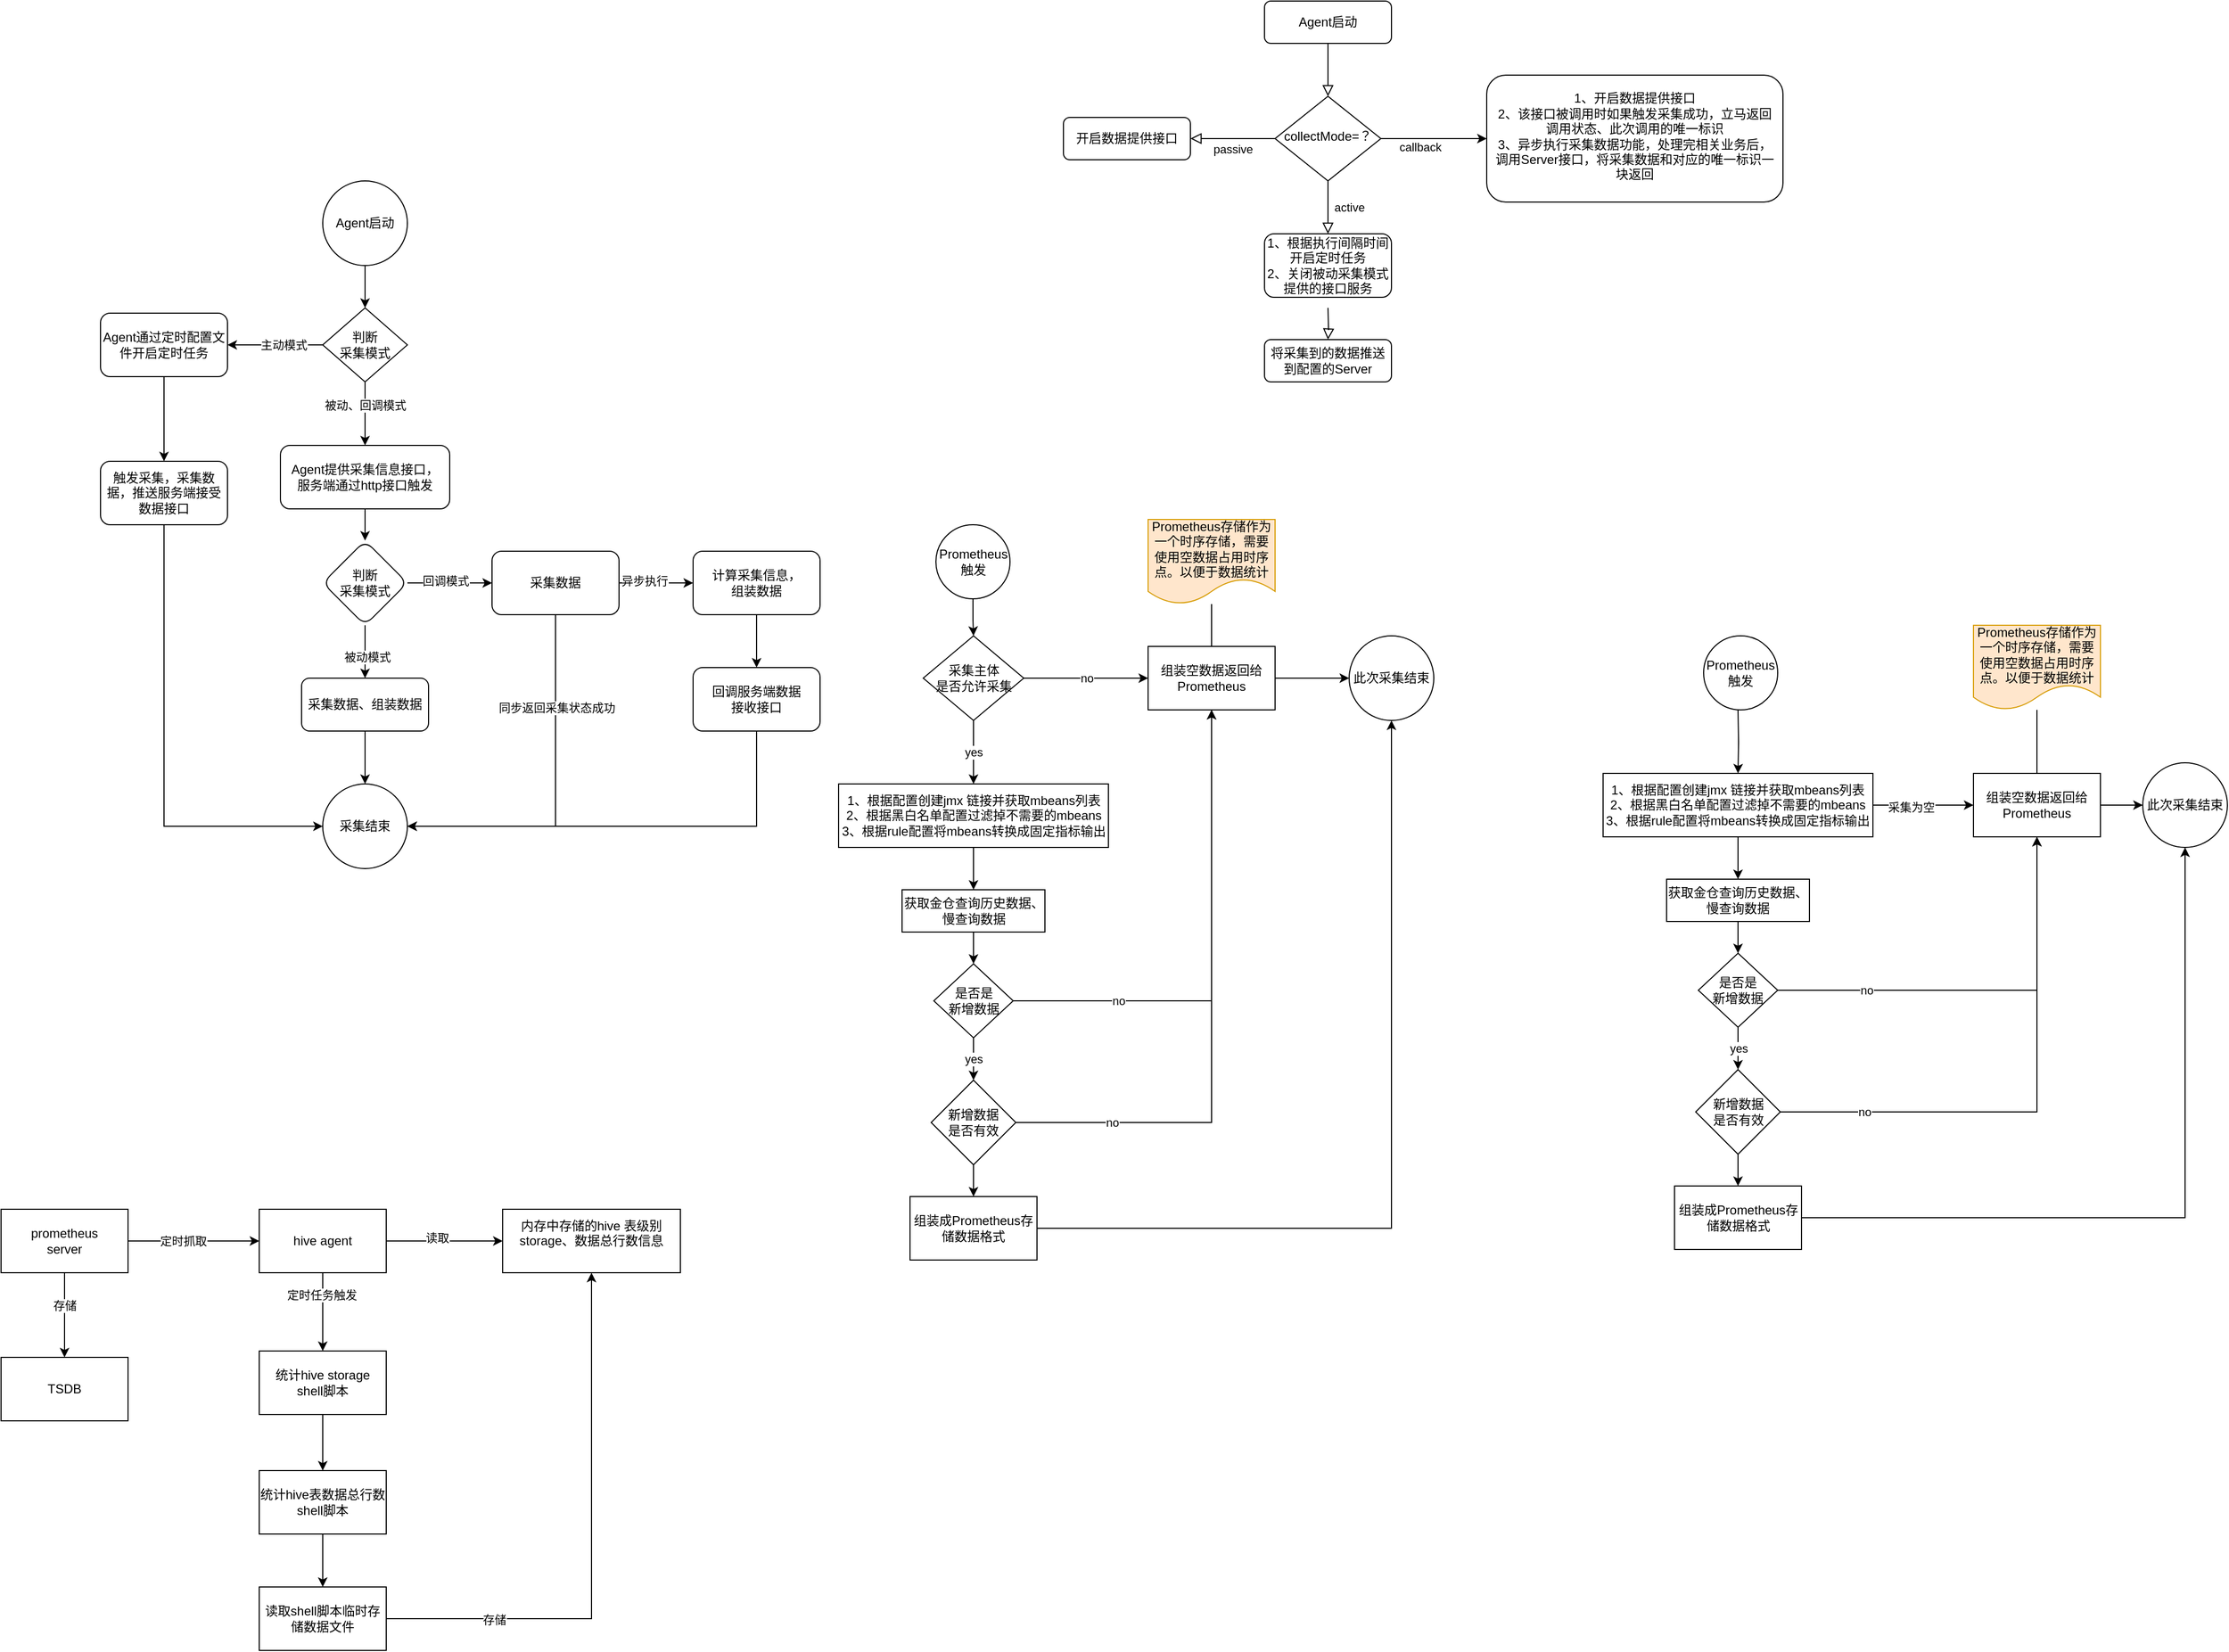 <mxfile version="24.6.4" type="github">
  <diagram id="C5RBs43oDa-KdzZeNtuy" name="Page-1">
    <mxGraphModel dx="2219" dy="557" grid="0" gridSize="10" guides="1" tooltips="1" connect="1" arrows="1" fold="1" page="1" pageScale="1" pageWidth="1169" pageHeight="1654" math="0" shadow="0">
      <root>
        <mxCell id="WIyWlLk6GJQsqaUBKTNV-0" />
        <mxCell id="WIyWlLk6GJQsqaUBKTNV-1" parent="WIyWlLk6GJQsqaUBKTNV-0" />
        <mxCell id="WIyWlLk6GJQsqaUBKTNV-2" value="" style="rounded=0;html=1;jettySize=auto;orthogonalLoop=1;fontSize=11;endArrow=block;endFill=0;endSize=8;strokeWidth=1;shadow=0;labelBackgroundColor=none;edgeStyle=orthogonalEdgeStyle;" parent="WIyWlLk6GJQsqaUBKTNV-1" source="WIyWlLk6GJQsqaUBKTNV-3" target="WIyWlLk6GJQsqaUBKTNV-6" edge="1">
          <mxGeometry relative="1" as="geometry" />
        </mxCell>
        <mxCell id="WIyWlLk6GJQsqaUBKTNV-3" value="Agent启动&lt;br&gt;" style="rounded=1;whiteSpace=wrap;html=1;fontSize=12;glass=0;strokeWidth=1;shadow=0;" parent="WIyWlLk6GJQsqaUBKTNV-1" vertex="1">
          <mxGeometry x="160" y="80" width="120" height="40" as="geometry" />
        </mxCell>
        <mxCell id="WIyWlLk6GJQsqaUBKTNV-4" value="active" style="rounded=0;html=1;jettySize=auto;orthogonalLoop=1;fontSize=11;endArrow=block;endFill=0;endSize=8;strokeWidth=1;shadow=0;labelBackgroundColor=none;edgeStyle=orthogonalEdgeStyle;" parent="WIyWlLk6GJQsqaUBKTNV-1" source="WIyWlLk6GJQsqaUBKTNV-6" target="Fn6N18bhozyeCv0faZj1-1" edge="1">
          <mxGeometry y="20" relative="1" as="geometry">
            <mxPoint as="offset" />
            <mxPoint x="220" y="290" as="targetPoint" />
          </mxGeometry>
        </mxCell>
        <mxCell id="WIyWlLk6GJQsqaUBKTNV-5" value="passive" style="edgeStyle=orthogonalEdgeStyle;rounded=0;html=1;jettySize=auto;orthogonalLoop=1;fontSize=11;endArrow=block;endFill=0;endSize=8;strokeWidth=1;shadow=0;labelBackgroundColor=none;" parent="WIyWlLk6GJQsqaUBKTNV-1" source="WIyWlLk6GJQsqaUBKTNV-6" target="WIyWlLk6GJQsqaUBKTNV-7" edge="1">
          <mxGeometry y="10" relative="1" as="geometry">
            <mxPoint as="offset" />
          </mxGeometry>
        </mxCell>
        <mxCell id="Fn6N18bhozyeCv0faZj1-13" value="" style="edgeStyle=orthogonalEdgeStyle;rounded=0;orthogonalLoop=1;jettySize=auto;html=1;labelBorderColor=none;" parent="WIyWlLk6GJQsqaUBKTNV-1" source="WIyWlLk6GJQsqaUBKTNV-6" target="Fn6N18bhozyeCv0faZj1-12" edge="1">
          <mxGeometry relative="1" as="geometry" />
        </mxCell>
        <mxCell id="Fn6N18bhozyeCv0faZj1-14" value="Text" style="edgeLabel;html=1;align=center;verticalAlign=middle;resizable=0;points=[];" parent="Fn6N18bhozyeCv0faZj1-13" vertex="1" connectable="0">
          <mxGeometry x="-0.314" relative="1" as="geometry">
            <mxPoint y="10" as="offset" />
          </mxGeometry>
        </mxCell>
        <mxCell id="Fn6N18bhozyeCv0faZj1-15" value="callback" style="edgeLabel;html=1;align=center;verticalAlign=middle;resizable=0;points=[];" parent="Fn6N18bhozyeCv0faZj1-13" vertex="1" connectable="0">
          <mxGeometry x="-0.257" y="-8" relative="1" as="geometry">
            <mxPoint as="offset" />
          </mxGeometry>
        </mxCell>
        <mxCell id="WIyWlLk6GJQsqaUBKTNV-6" value="collectMode=？" style="rhombus;whiteSpace=wrap;html=1;shadow=0;fontFamily=Helvetica;fontSize=12;align=center;strokeWidth=1;spacing=6;spacingTop=-4;" parent="WIyWlLk6GJQsqaUBKTNV-1" vertex="1">
          <mxGeometry x="170" y="170" width="100" height="80" as="geometry" />
        </mxCell>
        <mxCell id="WIyWlLk6GJQsqaUBKTNV-7" value="开启数据提供接口" style="rounded=1;whiteSpace=wrap;html=1;fontSize=12;glass=0;strokeWidth=1;shadow=0;" parent="WIyWlLk6GJQsqaUBKTNV-1" vertex="1">
          <mxGeometry x="-30" y="190" width="120" height="40" as="geometry" />
        </mxCell>
        <mxCell id="WIyWlLk6GJQsqaUBKTNV-8" value="" style="rounded=0;html=1;jettySize=auto;orthogonalLoop=1;fontSize=11;endArrow=block;endFill=0;endSize=8;strokeWidth=1;shadow=0;labelBackgroundColor=none;edgeStyle=orthogonalEdgeStyle;" parent="WIyWlLk6GJQsqaUBKTNV-1" target="WIyWlLk6GJQsqaUBKTNV-11" edge="1">
          <mxGeometry x="0.322" y="20" relative="1" as="geometry">
            <mxPoint as="offset" />
            <mxPoint x="220" y="370" as="sourcePoint" />
          </mxGeometry>
        </mxCell>
        <mxCell id="WIyWlLk6GJQsqaUBKTNV-11" value="将采集到的数据推送到配置的Server" style="rounded=1;whiteSpace=wrap;html=1;fontSize=12;glass=0;strokeWidth=1;shadow=0;" parent="WIyWlLk6GJQsqaUBKTNV-1" vertex="1">
          <mxGeometry x="160" y="400" width="120" height="40" as="geometry" />
        </mxCell>
        <mxCell id="Fn6N18bhozyeCv0faZj1-1" value="1、根据执行间隔时间开启定时任务&lt;br&gt;2、关闭被动采集模式提供的接口服务" style="rounded=1;whiteSpace=wrap;html=1;" parent="WIyWlLk6GJQsqaUBKTNV-1" vertex="1">
          <mxGeometry x="160" y="300" width="120" height="60" as="geometry" />
        </mxCell>
        <mxCell id="Fn6N18bhozyeCv0faZj1-12" value="1、开启数据提供接口&lt;br&gt;2、该接口被调用时如果触发采集成功，立马返回调用状态、此次调用的唯一标识&lt;br&gt;3、异步执行采集数据功能，处理完相关业务后，调用Server接口，将采集数据和对应的唯一标识一块返回" style="rounded=1;whiteSpace=wrap;html=1;shadow=0;strokeWidth=1;spacing=6;spacingTop=-4;" parent="WIyWlLk6GJQsqaUBKTNV-1" vertex="1">
          <mxGeometry x="370" y="150" width="280" height="120" as="geometry" />
        </mxCell>
        <mxCell id="Fn6N18bhozyeCv0faZj1-24" style="edgeStyle=orthogonalEdgeStyle;rounded=0;orthogonalLoop=1;jettySize=auto;html=1;exitX=0.5;exitY=1;exitDx=0;exitDy=0;" parent="WIyWlLk6GJQsqaUBKTNV-1" source="Fn6N18bhozyeCv0faZj1-18" target="Fn6N18bhozyeCv0faZj1-23" edge="1">
          <mxGeometry relative="1" as="geometry" />
        </mxCell>
        <mxCell id="Fn6N18bhozyeCv0faZj1-18" value="Prometheus&lt;br&gt;触发" style="ellipse;whiteSpace=wrap;html=1;aspect=fixed;" parent="WIyWlLk6GJQsqaUBKTNV-1" vertex="1">
          <mxGeometry x="-150.5" y="575" width="70" height="70" as="geometry" />
        </mxCell>
        <mxCell id="Fn6N18bhozyeCv0faZj1-26" value="no" style="edgeStyle=orthogonalEdgeStyle;rounded=0;orthogonalLoop=1;jettySize=auto;html=1;" parent="WIyWlLk6GJQsqaUBKTNV-1" source="Fn6N18bhozyeCv0faZj1-23" target="Fn6N18bhozyeCv0faZj1-25" edge="1">
          <mxGeometry relative="1" as="geometry" />
        </mxCell>
        <mxCell id="Fn6N18bhozyeCv0faZj1-44" value="yes" style="edgeStyle=orthogonalEdgeStyle;rounded=0;orthogonalLoop=1;jettySize=auto;html=1;" parent="WIyWlLk6GJQsqaUBKTNV-1" source="Fn6N18bhozyeCv0faZj1-23" target="Fn6N18bhozyeCv0faZj1-43" edge="1">
          <mxGeometry relative="1" as="geometry" />
        </mxCell>
        <mxCell id="Fn6N18bhozyeCv0faZj1-23" value="采集主体&lt;br&gt;是否允许采集" style="rhombus;whiteSpace=wrap;html=1;" parent="WIyWlLk6GJQsqaUBKTNV-1" vertex="1">
          <mxGeometry x="-162.5" y="680" width="95" height="80" as="geometry" />
        </mxCell>
        <mxCell id="Fn6N18bhozyeCv0faZj1-38" style="edgeStyle=orthogonalEdgeStyle;rounded=0;orthogonalLoop=1;jettySize=auto;html=1;endArrow=none;endFill=0;" parent="WIyWlLk6GJQsqaUBKTNV-1" source="Fn6N18bhozyeCv0faZj1-25" target="Fn6N18bhozyeCv0faZj1-37" edge="1">
          <mxGeometry relative="1" as="geometry" />
        </mxCell>
        <mxCell id="Fn6N18bhozyeCv0faZj1-42" value="" style="edgeStyle=orthogonalEdgeStyle;rounded=0;orthogonalLoop=1;jettySize=auto;html=1;" parent="WIyWlLk6GJQsqaUBKTNV-1" source="Fn6N18bhozyeCv0faZj1-25" target="Fn6N18bhozyeCv0faZj1-41" edge="1">
          <mxGeometry relative="1" as="geometry" />
        </mxCell>
        <mxCell id="Fn6N18bhozyeCv0faZj1-25" value="组装空数据返回给Prometheus" style="whiteSpace=wrap;html=1;" parent="WIyWlLk6GJQsqaUBKTNV-1" vertex="1">
          <mxGeometry x="50" y="690" width="120" height="60" as="geometry" />
        </mxCell>
        <mxCell id="Fn6N18bhozyeCv0faZj1-37" value="Prometheus存储作为一个时序存储，需要使用空数据占用时序点。以便于数据统计" style="shape=document;whiteSpace=wrap;html=1;boundedLbl=1;fillColor=#ffe6cc;strokeColor=#d79b00;" parent="WIyWlLk6GJQsqaUBKTNV-1" vertex="1">
          <mxGeometry x="50" y="570" width="120" height="80" as="geometry" />
        </mxCell>
        <mxCell id="Fn6N18bhozyeCv0faZj1-41" value="此次采集结束" style="ellipse;whiteSpace=wrap;html=1;" parent="WIyWlLk6GJQsqaUBKTNV-1" vertex="1">
          <mxGeometry x="240" y="680" width="80" height="80" as="geometry" />
        </mxCell>
        <mxCell id="Fn6N18bhozyeCv0faZj1-46" value="" style="edgeStyle=orthogonalEdgeStyle;rounded=0;orthogonalLoop=1;jettySize=auto;html=1;" parent="WIyWlLk6GJQsqaUBKTNV-1" source="Fn6N18bhozyeCv0faZj1-43" target="Fn6N18bhozyeCv0faZj1-45" edge="1">
          <mxGeometry relative="1" as="geometry" />
        </mxCell>
        <mxCell id="Fn6N18bhozyeCv0faZj1-43" value="1、根据配置创建jmx 链接并获取mbeans列表&lt;br&gt;2、根据黑白名单配置过滤掉不需要的mbeans&lt;br&gt;3、根据rule配置将mbeans转换成固定指标输出" style="whiteSpace=wrap;html=1;" parent="WIyWlLk6GJQsqaUBKTNV-1" vertex="1">
          <mxGeometry x="-242.5" y="820" width="255" height="60" as="geometry" />
        </mxCell>
        <mxCell id="Fn6N18bhozyeCv0faZj1-48" value="" style="edgeStyle=orthogonalEdgeStyle;rounded=0;orthogonalLoop=1;jettySize=auto;html=1;" parent="WIyWlLk6GJQsqaUBKTNV-1" source="Fn6N18bhozyeCv0faZj1-45" target="Fn6N18bhozyeCv0faZj1-47" edge="1">
          <mxGeometry relative="1" as="geometry" />
        </mxCell>
        <mxCell id="Fn6N18bhozyeCv0faZj1-45" value="获取金仓查询历史数据、&lt;br&gt;慢查询数据" style="whiteSpace=wrap;html=1;" parent="WIyWlLk6GJQsqaUBKTNV-1" vertex="1">
          <mxGeometry x="-182.5" y="920" width="135" height="40" as="geometry" />
        </mxCell>
        <mxCell id="Fn6N18bhozyeCv0faZj1-49" value="no" style="edgeStyle=orthogonalEdgeStyle;rounded=0;orthogonalLoop=1;jettySize=auto;html=1;entryX=0.5;entryY=1;entryDx=0;entryDy=0;" parent="WIyWlLk6GJQsqaUBKTNV-1" source="Fn6N18bhozyeCv0faZj1-47" target="Fn6N18bhozyeCv0faZj1-25" edge="1">
          <mxGeometry x="-0.57" relative="1" as="geometry">
            <mxPoint as="offset" />
          </mxGeometry>
        </mxCell>
        <mxCell id="Fn6N18bhozyeCv0faZj1-52" value="yes&lt;br&gt;" style="edgeStyle=orthogonalEdgeStyle;rounded=0;orthogonalLoop=1;jettySize=auto;html=1;" parent="WIyWlLk6GJQsqaUBKTNV-1" source="Fn6N18bhozyeCv0faZj1-47" target="Fn6N18bhozyeCv0faZj1-51" edge="1">
          <mxGeometry relative="1" as="geometry" />
        </mxCell>
        <mxCell id="Fn6N18bhozyeCv0faZj1-47" value="是否是&lt;br&gt;新增数据" style="rhombus;whiteSpace=wrap;html=1;" parent="WIyWlLk6GJQsqaUBKTNV-1" vertex="1">
          <mxGeometry x="-152.5" y="990" width="75" height="70" as="geometry" />
        </mxCell>
        <mxCell id="Fn6N18bhozyeCv0faZj1-53" value="no" style="edgeStyle=orthogonalEdgeStyle;rounded=0;orthogonalLoop=1;jettySize=auto;html=1;" parent="WIyWlLk6GJQsqaUBKTNV-1" source="Fn6N18bhozyeCv0faZj1-51" target="Fn6N18bhozyeCv0faZj1-25" edge="1">
          <mxGeometry x="-0.684" relative="1" as="geometry">
            <mxPoint as="offset" />
          </mxGeometry>
        </mxCell>
        <mxCell id="Fn6N18bhozyeCv0faZj1-56" value="" style="edgeStyle=orthogonalEdgeStyle;rounded=0;orthogonalLoop=1;jettySize=auto;html=1;" parent="WIyWlLk6GJQsqaUBKTNV-1" source="Fn6N18bhozyeCv0faZj1-51" target="Fn6N18bhozyeCv0faZj1-55" edge="1">
          <mxGeometry relative="1" as="geometry" />
        </mxCell>
        <mxCell id="Fn6N18bhozyeCv0faZj1-51" value="新增数据&lt;br&gt;是否有效" style="rhombus;whiteSpace=wrap;html=1;" parent="WIyWlLk6GJQsqaUBKTNV-1" vertex="1">
          <mxGeometry x="-155" y="1100" width="80" height="80" as="geometry" />
        </mxCell>
        <mxCell id="Fn6N18bhozyeCv0faZj1-57" style="edgeStyle=orthogonalEdgeStyle;rounded=0;orthogonalLoop=1;jettySize=auto;html=1;entryX=0.5;entryY=1;entryDx=0;entryDy=0;" parent="WIyWlLk6GJQsqaUBKTNV-1" source="Fn6N18bhozyeCv0faZj1-55" target="Fn6N18bhozyeCv0faZj1-41" edge="1">
          <mxGeometry relative="1" as="geometry" />
        </mxCell>
        <mxCell id="Fn6N18bhozyeCv0faZj1-55" value="组装成Prometheus存储数据格式" style="whiteSpace=wrap;html=1;" parent="WIyWlLk6GJQsqaUBKTNV-1" vertex="1">
          <mxGeometry x="-175" y="1210" width="120" height="60" as="geometry" />
        </mxCell>
        <mxCell id="rR-R2T6HtGvjXy58BRLV-89" value="Prometheus&lt;br&gt;触发" style="ellipse;whiteSpace=wrap;html=1;aspect=fixed;" parent="WIyWlLk6GJQsqaUBKTNV-1" vertex="1">
          <mxGeometry x="575" y="680" width="70" height="70" as="geometry" />
        </mxCell>
        <mxCell id="rR-R2T6HtGvjXy58BRLV-91" value="" style="edgeStyle=orthogonalEdgeStyle;rounded=0;orthogonalLoop=1;jettySize=auto;html=1;" parent="WIyWlLk6GJQsqaUBKTNV-1" target="rR-R2T6HtGvjXy58BRLV-99" edge="1">
          <mxGeometry relative="1" as="geometry">
            <mxPoint x="607.5" y="750" as="sourcePoint" />
          </mxGeometry>
        </mxCell>
        <mxCell id="rR-R2T6HtGvjXy58BRLV-93" style="edgeStyle=orthogonalEdgeStyle;rounded=0;orthogonalLoop=1;jettySize=auto;html=1;endArrow=none;endFill=0;" parent="WIyWlLk6GJQsqaUBKTNV-1" source="rR-R2T6HtGvjXy58BRLV-95" target="rR-R2T6HtGvjXy58BRLV-96" edge="1">
          <mxGeometry relative="1" as="geometry" />
        </mxCell>
        <mxCell id="rR-R2T6HtGvjXy58BRLV-94" value="" style="edgeStyle=orthogonalEdgeStyle;rounded=0;orthogonalLoop=1;jettySize=auto;html=1;" parent="WIyWlLk6GJQsqaUBKTNV-1" source="rR-R2T6HtGvjXy58BRLV-95" target="rR-R2T6HtGvjXy58BRLV-97" edge="1">
          <mxGeometry relative="1" as="geometry" />
        </mxCell>
        <mxCell id="rR-R2T6HtGvjXy58BRLV-95" value="组装空数据返回给Prometheus" style="whiteSpace=wrap;html=1;" parent="WIyWlLk6GJQsqaUBKTNV-1" vertex="1">
          <mxGeometry x="830" y="810" width="120" height="60" as="geometry" />
        </mxCell>
        <mxCell id="rR-R2T6HtGvjXy58BRLV-96" value="Prometheus存储作为一个时序存储，需要使用空数据占用时序点。以便于数据统计" style="shape=document;whiteSpace=wrap;html=1;boundedLbl=1;fillColor=#ffe6cc;strokeColor=#d79b00;" parent="WIyWlLk6GJQsqaUBKTNV-1" vertex="1">
          <mxGeometry x="830" y="670" width="120" height="80" as="geometry" />
        </mxCell>
        <mxCell id="rR-R2T6HtGvjXy58BRLV-97" value="此次采集结束" style="ellipse;whiteSpace=wrap;html=1;" parent="WIyWlLk6GJQsqaUBKTNV-1" vertex="1">
          <mxGeometry x="990" y="800" width="80" height="80" as="geometry" />
        </mxCell>
        <mxCell id="rR-R2T6HtGvjXy58BRLV-98" value="" style="edgeStyle=orthogonalEdgeStyle;rounded=0;orthogonalLoop=1;jettySize=auto;html=1;" parent="WIyWlLk6GJQsqaUBKTNV-1" source="rR-R2T6HtGvjXy58BRLV-99" target="rR-R2T6HtGvjXy58BRLV-101" edge="1">
          <mxGeometry relative="1" as="geometry" />
        </mxCell>
        <mxCell id="rR-R2T6HtGvjXy58BRLV-110" value="" style="edgeStyle=orthogonalEdgeStyle;rounded=0;orthogonalLoop=1;jettySize=auto;html=1;" parent="WIyWlLk6GJQsqaUBKTNV-1" source="rR-R2T6HtGvjXy58BRLV-99" target="rR-R2T6HtGvjXy58BRLV-95" edge="1">
          <mxGeometry relative="1" as="geometry" />
        </mxCell>
        <mxCell id="rR-R2T6HtGvjXy58BRLV-111" value="采集为空" style="edgeLabel;html=1;align=center;verticalAlign=middle;resizable=0;points=[];" parent="rR-R2T6HtGvjXy58BRLV-110" vertex="1" connectable="0">
          <mxGeometry x="-0.242" y="-2" relative="1" as="geometry">
            <mxPoint as="offset" />
          </mxGeometry>
        </mxCell>
        <mxCell id="rR-R2T6HtGvjXy58BRLV-99" value="1、根据配置创建jmx 链接并获取mbeans列表&lt;br&gt;2、根据黑白名单配置过滤掉不需要的mbeans&lt;br&gt;3、根据rule配置将mbeans转换成固定指标输出" style="whiteSpace=wrap;html=1;" parent="WIyWlLk6GJQsqaUBKTNV-1" vertex="1">
          <mxGeometry x="480" y="810" width="255" height="60" as="geometry" />
        </mxCell>
        <mxCell id="rR-R2T6HtGvjXy58BRLV-100" value="" style="edgeStyle=orthogonalEdgeStyle;rounded=0;orthogonalLoop=1;jettySize=auto;html=1;" parent="WIyWlLk6GJQsqaUBKTNV-1" source="rR-R2T6HtGvjXy58BRLV-101" target="rR-R2T6HtGvjXy58BRLV-104" edge="1">
          <mxGeometry relative="1" as="geometry" />
        </mxCell>
        <mxCell id="rR-R2T6HtGvjXy58BRLV-101" value="获取金仓查询历史数据、&lt;br&gt;慢查询数据" style="whiteSpace=wrap;html=1;" parent="WIyWlLk6GJQsqaUBKTNV-1" vertex="1">
          <mxGeometry x="540" y="910" width="135" height="40" as="geometry" />
        </mxCell>
        <mxCell id="rR-R2T6HtGvjXy58BRLV-102" value="no" style="edgeStyle=orthogonalEdgeStyle;rounded=0;orthogonalLoop=1;jettySize=auto;html=1;entryX=0.5;entryY=1;entryDx=0;entryDy=0;" parent="WIyWlLk6GJQsqaUBKTNV-1" source="rR-R2T6HtGvjXy58BRLV-104" target="rR-R2T6HtGvjXy58BRLV-95" edge="1">
          <mxGeometry x="-0.57" relative="1" as="geometry">
            <mxPoint as="offset" />
          </mxGeometry>
        </mxCell>
        <mxCell id="rR-R2T6HtGvjXy58BRLV-103" value="yes&lt;br&gt;" style="edgeStyle=orthogonalEdgeStyle;rounded=0;orthogonalLoop=1;jettySize=auto;html=1;" parent="WIyWlLk6GJQsqaUBKTNV-1" source="rR-R2T6HtGvjXy58BRLV-104" target="rR-R2T6HtGvjXy58BRLV-107" edge="1">
          <mxGeometry relative="1" as="geometry" />
        </mxCell>
        <mxCell id="rR-R2T6HtGvjXy58BRLV-104" value="是否是&lt;br&gt;新增数据" style="rhombus;whiteSpace=wrap;html=1;" parent="WIyWlLk6GJQsqaUBKTNV-1" vertex="1">
          <mxGeometry x="570" y="980" width="75" height="70" as="geometry" />
        </mxCell>
        <mxCell id="rR-R2T6HtGvjXy58BRLV-105" value="no" style="edgeStyle=orthogonalEdgeStyle;rounded=0;orthogonalLoop=1;jettySize=auto;html=1;" parent="WIyWlLk6GJQsqaUBKTNV-1" source="rR-R2T6HtGvjXy58BRLV-107" target="rR-R2T6HtGvjXy58BRLV-95" edge="1">
          <mxGeometry x="-0.684" relative="1" as="geometry">
            <mxPoint as="offset" />
          </mxGeometry>
        </mxCell>
        <mxCell id="rR-R2T6HtGvjXy58BRLV-106" value="" style="edgeStyle=orthogonalEdgeStyle;rounded=0;orthogonalLoop=1;jettySize=auto;html=1;" parent="WIyWlLk6GJQsqaUBKTNV-1" source="rR-R2T6HtGvjXy58BRLV-107" target="rR-R2T6HtGvjXy58BRLV-109" edge="1">
          <mxGeometry relative="1" as="geometry" />
        </mxCell>
        <mxCell id="rR-R2T6HtGvjXy58BRLV-107" value="新增数据&lt;br&gt;是否有效" style="rhombus;whiteSpace=wrap;html=1;" parent="WIyWlLk6GJQsqaUBKTNV-1" vertex="1">
          <mxGeometry x="567.5" y="1090" width="80" height="80" as="geometry" />
        </mxCell>
        <mxCell id="rR-R2T6HtGvjXy58BRLV-108" style="edgeStyle=orthogonalEdgeStyle;rounded=0;orthogonalLoop=1;jettySize=auto;html=1;entryX=0.5;entryY=1;entryDx=0;entryDy=0;" parent="WIyWlLk6GJQsqaUBKTNV-1" source="rR-R2T6HtGvjXy58BRLV-109" target="rR-R2T6HtGvjXy58BRLV-97" edge="1">
          <mxGeometry relative="1" as="geometry" />
        </mxCell>
        <mxCell id="rR-R2T6HtGvjXy58BRLV-109" value="组装成Prometheus存储数据格式" style="whiteSpace=wrap;html=1;" parent="WIyWlLk6GJQsqaUBKTNV-1" vertex="1">
          <mxGeometry x="547.5" y="1200" width="120" height="60" as="geometry" />
        </mxCell>
        <mxCell id="rR-R2T6HtGvjXy58BRLV-118" value="" style="edgeStyle=orthogonalEdgeStyle;rounded=0;orthogonalLoop=1;jettySize=auto;html=1;" parent="WIyWlLk6GJQsqaUBKTNV-1" source="rR-R2T6HtGvjXy58BRLV-116" target="rR-R2T6HtGvjXy58BRLV-117" edge="1">
          <mxGeometry relative="1" as="geometry" />
        </mxCell>
        <mxCell id="rR-R2T6HtGvjXy58BRLV-116" value="Agent启动" style="ellipse;whiteSpace=wrap;html=1;aspect=fixed;" parent="WIyWlLk6GJQsqaUBKTNV-1" vertex="1">
          <mxGeometry x="-730" y="250" width="80" height="80" as="geometry" />
        </mxCell>
        <mxCell id="rR-R2T6HtGvjXy58BRLV-120" value="" style="edgeStyle=orthogonalEdgeStyle;rounded=0;orthogonalLoop=1;jettySize=auto;html=1;" parent="WIyWlLk6GJQsqaUBKTNV-1" source="rR-R2T6HtGvjXy58BRLV-117" target="rR-R2T6HtGvjXy58BRLV-119" edge="1">
          <mxGeometry relative="1" as="geometry" />
        </mxCell>
        <mxCell id="rR-R2T6HtGvjXy58BRLV-121" value="被动、回调模式" style="edgeLabel;html=1;align=center;verticalAlign=middle;resizable=0;points=[];" parent="rR-R2T6HtGvjXy58BRLV-120" vertex="1" connectable="0">
          <mxGeometry x="-0.271" relative="1" as="geometry">
            <mxPoint as="offset" />
          </mxGeometry>
        </mxCell>
        <mxCell id="rR-R2T6HtGvjXy58BRLV-126" value="" style="edgeStyle=orthogonalEdgeStyle;rounded=0;orthogonalLoop=1;jettySize=auto;html=1;" parent="WIyWlLk6GJQsqaUBKTNV-1" source="rR-R2T6HtGvjXy58BRLV-117" target="rR-R2T6HtGvjXy58BRLV-125" edge="1">
          <mxGeometry relative="1" as="geometry" />
        </mxCell>
        <mxCell id="rR-R2T6HtGvjXy58BRLV-127" value="主动模式" style="edgeLabel;html=1;align=center;verticalAlign=middle;resizable=0;points=[];" parent="rR-R2T6HtGvjXy58BRLV-126" vertex="1" connectable="0">
          <mxGeometry x="-0.167" relative="1" as="geometry">
            <mxPoint as="offset" />
          </mxGeometry>
        </mxCell>
        <mxCell id="rR-R2T6HtGvjXy58BRLV-117" value="判断&lt;br&gt;采集模式" style="rhombus;whiteSpace=wrap;html=1;" parent="WIyWlLk6GJQsqaUBKTNV-1" vertex="1">
          <mxGeometry x="-730" y="370" width="80" height="70" as="geometry" />
        </mxCell>
        <mxCell id="rR-R2T6HtGvjXy58BRLV-141" value="" style="edgeStyle=orthogonalEdgeStyle;rounded=0;orthogonalLoop=1;jettySize=auto;html=1;" parent="WIyWlLk6GJQsqaUBKTNV-1" source="rR-R2T6HtGvjXy58BRLV-119" target="rR-R2T6HtGvjXy58BRLV-140" edge="1">
          <mxGeometry relative="1" as="geometry" />
        </mxCell>
        <mxCell id="rR-R2T6HtGvjXy58BRLV-119" value="Agent提供采集信息接口，&lt;br&gt;服务端通过http接口触发" style="rounded=1;whiteSpace=wrap;html=1;" parent="WIyWlLk6GJQsqaUBKTNV-1" vertex="1">
          <mxGeometry x="-770" y="500" width="160" height="60" as="geometry" />
        </mxCell>
        <mxCell id="rR-R2T6HtGvjXy58BRLV-162" value="" style="edgeStyle=orthogonalEdgeStyle;rounded=0;orthogonalLoop=1;jettySize=auto;html=1;" parent="WIyWlLk6GJQsqaUBKTNV-1" source="rR-R2T6HtGvjXy58BRLV-125" target="rR-R2T6HtGvjXy58BRLV-161" edge="1">
          <mxGeometry relative="1" as="geometry" />
        </mxCell>
        <mxCell id="rR-R2T6HtGvjXy58BRLV-125" value="Agent通过定时配置文件开启定时任务" style="rounded=1;whiteSpace=wrap;html=1;" parent="WIyWlLk6GJQsqaUBKTNV-1" vertex="1">
          <mxGeometry x="-940" y="375" width="120" height="60" as="geometry" />
        </mxCell>
        <mxCell id="rR-R2T6HtGvjXy58BRLV-143" value="" style="edgeStyle=orthogonalEdgeStyle;rounded=0;orthogonalLoop=1;jettySize=auto;html=1;" parent="WIyWlLk6GJQsqaUBKTNV-1" source="rR-R2T6HtGvjXy58BRLV-140" target="rR-R2T6HtGvjXy58BRLV-142" edge="1">
          <mxGeometry relative="1" as="geometry" />
        </mxCell>
        <mxCell id="rR-R2T6HtGvjXy58BRLV-144" value="被动模式" style="edgeLabel;html=1;align=center;verticalAlign=middle;resizable=0;points=[];" parent="rR-R2T6HtGvjXy58BRLV-143" vertex="1" connectable="0">
          <mxGeometry x="0.2" y="2" relative="1" as="geometry">
            <mxPoint as="offset" />
          </mxGeometry>
        </mxCell>
        <mxCell id="rR-R2T6HtGvjXy58BRLV-148" value="" style="edgeStyle=orthogonalEdgeStyle;rounded=0;orthogonalLoop=1;jettySize=auto;html=1;" parent="WIyWlLk6GJQsqaUBKTNV-1" source="rR-R2T6HtGvjXy58BRLV-140" target="rR-R2T6HtGvjXy58BRLV-147" edge="1">
          <mxGeometry relative="1" as="geometry" />
        </mxCell>
        <mxCell id="rR-R2T6HtGvjXy58BRLV-150" value="回调模式" style="edgeLabel;html=1;align=center;verticalAlign=middle;resizable=0;points=[];" parent="rR-R2T6HtGvjXy58BRLV-148" vertex="1" connectable="0">
          <mxGeometry x="-0.1" y="2" relative="1" as="geometry">
            <mxPoint as="offset" />
          </mxGeometry>
        </mxCell>
        <mxCell id="rR-R2T6HtGvjXy58BRLV-140" value="判断&lt;br style=&quot;border-color: var(--border-color);&quot;&gt;采集模式" style="rhombus;whiteSpace=wrap;html=1;rounded=1;" parent="WIyWlLk6GJQsqaUBKTNV-1" vertex="1">
          <mxGeometry x="-730" y="590" width="80" height="80" as="geometry" />
        </mxCell>
        <mxCell id="rR-R2T6HtGvjXy58BRLV-146" value="" style="edgeStyle=orthogonalEdgeStyle;rounded=0;orthogonalLoop=1;jettySize=auto;html=1;" parent="WIyWlLk6GJQsqaUBKTNV-1" source="rR-R2T6HtGvjXy58BRLV-142" target="rR-R2T6HtGvjXy58BRLV-145" edge="1">
          <mxGeometry relative="1" as="geometry" />
        </mxCell>
        <mxCell id="rR-R2T6HtGvjXy58BRLV-142" value="采集数据、组装数据" style="whiteSpace=wrap;html=1;rounded=1;" parent="WIyWlLk6GJQsqaUBKTNV-1" vertex="1">
          <mxGeometry x="-750" y="720" width="120" height="50" as="geometry" />
        </mxCell>
        <mxCell id="rR-R2T6HtGvjXy58BRLV-145" value="采集结束" style="ellipse;whiteSpace=wrap;html=1;rounded=1;" parent="WIyWlLk6GJQsqaUBKTNV-1" vertex="1">
          <mxGeometry x="-730" y="820" width="80" height="80" as="geometry" />
        </mxCell>
        <mxCell id="rR-R2T6HtGvjXy58BRLV-155" value="" style="edgeStyle=orthogonalEdgeStyle;rounded=0;orthogonalLoop=1;jettySize=auto;html=1;" parent="WIyWlLk6GJQsqaUBKTNV-1" source="rR-R2T6HtGvjXy58BRLV-147" target="rR-R2T6HtGvjXy58BRLV-154" edge="1">
          <mxGeometry relative="1" as="geometry" />
        </mxCell>
        <mxCell id="rR-R2T6HtGvjXy58BRLV-156" value="异步执行" style="edgeLabel;html=1;align=center;verticalAlign=middle;resizable=0;points=[];" parent="rR-R2T6HtGvjXy58BRLV-155" vertex="1" connectable="0">
          <mxGeometry x="-0.325" y="2" relative="1" as="geometry">
            <mxPoint as="offset" />
          </mxGeometry>
        </mxCell>
        <mxCell id="rR-R2T6HtGvjXy58BRLV-147" value="采集数据" style="rounded=1;whiteSpace=wrap;html=1;" parent="WIyWlLk6GJQsqaUBKTNV-1" vertex="1">
          <mxGeometry x="-570" y="600" width="120" height="60" as="geometry" />
        </mxCell>
        <mxCell id="rR-R2T6HtGvjXy58BRLV-152" value="" style="endArrow=classic;html=1;rounded=0;" parent="WIyWlLk6GJQsqaUBKTNV-1" source="rR-R2T6HtGvjXy58BRLV-147" edge="1">
          <mxGeometry width="50" height="50" relative="1" as="geometry">
            <mxPoint x="-520" y="710" as="sourcePoint" />
            <mxPoint x="-470" y="660" as="targetPoint" />
          </mxGeometry>
        </mxCell>
        <mxCell id="rR-R2T6HtGvjXy58BRLV-153" value="" style="endArrow=classic;html=1;rounded=0;exitX=0.5;exitY=1;exitDx=0;exitDy=0;" parent="WIyWlLk6GJQsqaUBKTNV-1" source="rR-R2T6HtGvjXy58BRLV-147" target="rR-R2T6HtGvjXy58BRLV-145" edge="1">
          <mxGeometry width="50" height="50" relative="1" as="geometry">
            <mxPoint x="-520" y="770" as="sourcePoint" />
            <mxPoint x="-470" y="720" as="targetPoint" />
            <Array as="points">
              <mxPoint x="-510" y="860" />
            </Array>
          </mxGeometry>
        </mxCell>
        <mxCell id="rR-R2T6HtGvjXy58BRLV-160" value="同步返回采集状态成功" style="edgeLabel;html=1;align=center;verticalAlign=middle;resizable=0;points=[];" parent="rR-R2T6HtGvjXy58BRLV-153" vertex="1" connectable="0">
          <mxGeometry x="-0.482" y="1" relative="1" as="geometry">
            <mxPoint as="offset" />
          </mxGeometry>
        </mxCell>
        <mxCell id="rR-R2T6HtGvjXy58BRLV-158" value="" style="edgeStyle=orthogonalEdgeStyle;rounded=0;orthogonalLoop=1;jettySize=auto;html=1;" parent="WIyWlLk6GJQsqaUBKTNV-1" source="rR-R2T6HtGvjXy58BRLV-154" target="rR-R2T6HtGvjXy58BRLV-157" edge="1">
          <mxGeometry relative="1" as="geometry" />
        </mxCell>
        <mxCell id="rR-R2T6HtGvjXy58BRLV-154" value="计算采集信息，&lt;br&gt;组装数据" style="whiteSpace=wrap;html=1;rounded=1;" parent="WIyWlLk6GJQsqaUBKTNV-1" vertex="1">
          <mxGeometry x="-380" y="600" width="120" height="60" as="geometry" />
        </mxCell>
        <mxCell id="rR-R2T6HtGvjXy58BRLV-159" style="edgeStyle=orthogonalEdgeStyle;rounded=0;orthogonalLoop=1;jettySize=auto;html=1;exitX=0.5;exitY=1;exitDx=0;exitDy=0;entryX=1;entryY=0.5;entryDx=0;entryDy=0;" parent="WIyWlLk6GJQsqaUBKTNV-1" source="rR-R2T6HtGvjXy58BRLV-157" target="rR-R2T6HtGvjXy58BRLV-145" edge="1">
          <mxGeometry relative="1" as="geometry" />
        </mxCell>
        <mxCell id="rR-R2T6HtGvjXy58BRLV-157" value="回调服务端数据&lt;br&gt;接收接口" style="whiteSpace=wrap;html=1;rounded=1;" parent="WIyWlLk6GJQsqaUBKTNV-1" vertex="1">
          <mxGeometry x="-380" y="710" width="120" height="60" as="geometry" />
        </mxCell>
        <mxCell id="rR-R2T6HtGvjXy58BRLV-163" style="edgeStyle=orthogonalEdgeStyle;rounded=0;orthogonalLoop=1;jettySize=auto;html=1;exitX=0.5;exitY=1;exitDx=0;exitDy=0;entryX=0;entryY=0.5;entryDx=0;entryDy=0;" parent="WIyWlLk6GJQsqaUBKTNV-1" source="rR-R2T6HtGvjXy58BRLV-161" target="rR-R2T6HtGvjXy58BRLV-145" edge="1">
          <mxGeometry relative="1" as="geometry" />
        </mxCell>
        <mxCell id="rR-R2T6HtGvjXy58BRLV-161" value="触发采集，采集数据，推送服务端接受数据接口" style="whiteSpace=wrap;html=1;rounded=1;" parent="WIyWlLk6GJQsqaUBKTNV-1" vertex="1">
          <mxGeometry x="-940" y="515" width="120" height="60" as="geometry" />
        </mxCell>
        <mxCell id="8RoblzWU8Wcmcp5lx1PB-2" value="" style="edgeStyle=orthogonalEdgeStyle;rounded=0;orthogonalLoop=1;jettySize=auto;html=1;" edge="1" parent="WIyWlLk6GJQsqaUBKTNV-1" source="8RoblzWU8Wcmcp5lx1PB-0" target="8RoblzWU8Wcmcp5lx1PB-1">
          <mxGeometry relative="1" as="geometry" />
        </mxCell>
        <mxCell id="8RoblzWU8Wcmcp5lx1PB-5" value="定时抓取" style="edgeLabel;html=1;align=center;verticalAlign=middle;resizable=0;points=[];" vertex="1" connectable="0" parent="8RoblzWU8Wcmcp5lx1PB-2">
          <mxGeometry x="-0.165" relative="1" as="geometry">
            <mxPoint as="offset" />
          </mxGeometry>
        </mxCell>
        <mxCell id="8RoblzWU8Wcmcp5lx1PB-20" value="" style="edgeStyle=orthogonalEdgeStyle;rounded=0;orthogonalLoop=1;jettySize=auto;html=1;" edge="1" parent="WIyWlLk6GJQsqaUBKTNV-1" source="8RoblzWU8Wcmcp5lx1PB-0" target="8RoblzWU8Wcmcp5lx1PB-19">
          <mxGeometry relative="1" as="geometry" />
        </mxCell>
        <mxCell id="8RoblzWU8Wcmcp5lx1PB-21" value="存储" style="edgeLabel;html=1;align=center;verticalAlign=middle;resizable=0;points=[];" vertex="1" connectable="0" parent="8RoblzWU8Wcmcp5lx1PB-20">
          <mxGeometry x="-0.225" relative="1" as="geometry">
            <mxPoint as="offset" />
          </mxGeometry>
        </mxCell>
        <mxCell id="8RoblzWU8Wcmcp5lx1PB-0" value="prometheus&lt;br&gt;server" style="rounded=0;whiteSpace=wrap;html=1;" vertex="1" parent="WIyWlLk6GJQsqaUBKTNV-1">
          <mxGeometry x="-1034" y="1222" width="120" height="60" as="geometry" />
        </mxCell>
        <mxCell id="8RoblzWU8Wcmcp5lx1PB-11" value="" style="edgeStyle=orthogonalEdgeStyle;rounded=0;orthogonalLoop=1;jettySize=auto;html=1;" edge="1" parent="WIyWlLk6GJQsqaUBKTNV-1" source="8RoblzWU8Wcmcp5lx1PB-1" target="8RoblzWU8Wcmcp5lx1PB-10">
          <mxGeometry relative="1" as="geometry" />
        </mxCell>
        <mxCell id="8RoblzWU8Wcmcp5lx1PB-14" value="读取" style="edgeLabel;html=1;align=center;verticalAlign=middle;resizable=0;points=[];" vertex="1" connectable="0" parent="8RoblzWU8Wcmcp5lx1PB-11">
          <mxGeometry x="-0.14" y="3" relative="1" as="geometry">
            <mxPoint as="offset" />
          </mxGeometry>
        </mxCell>
        <mxCell id="8RoblzWU8Wcmcp5lx1PB-15" value="" style="edgeStyle=orthogonalEdgeStyle;rounded=0;orthogonalLoop=1;jettySize=auto;html=1;" edge="1" parent="WIyWlLk6GJQsqaUBKTNV-1" source="8RoblzWU8Wcmcp5lx1PB-1" target="8RoblzWU8Wcmcp5lx1PB-3">
          <mxGeometry relative="1" as="geometry" />
        </mxCell>
        <mxCell id="8RoblzWU8Wcmcp5lx1PB-16" value="定时任务触发" style="edgeLabel;html=1;align=center;verticalAlign=middle;resizable=0;points=[];" vertex="1" connectable="0" parent="8RoblzWU8Wcmcp5lx1PB-15">
          <mxGeometry x="-0.432" y="-1" relative="1" as="geometry">
            <mxPoint as="offset" />
          </mxGeometry>
        </mxCell>
        <mxCell id="8RoblzWU8Wcmcp5lx1PB-1" value="hive agent" style="whiteSpace=wrap;html=1;rounded=0;" vertex="1" parent="WIyWlLk6GJQsqaUBKTNV-1">
          <mxGeometry x="-790" y="1222" width="120" height="60" as="geometry" />
        </mxCell>
        <mxCell id="8RoblzWU8Wcmcp5lx1PB-18" value="" style="edgeStyle=orthogonalEdgeStyle;rounded=0;orthogonalLoop=1;jettySize=auto;html=1;" edge="1" parent="WIyWlLk6GJQsqaUBKTNV-1" source="8RoblzWU8Wcmcp5lx1PB-3" target="8RoblzWU8Wcmcp5lx1PB-17">
          <mxGeometry relative="1" as="geometry" />
        </mxCell>
        <mxCell id="8RoblzWU8Wcmcp5lx1PB-3" value="统计hive storage&lt;br&gt;shell脚本" style="whiteSpace=wrap;html=1;rounded=0;" vertex="1" parent="WIyWlLk6GJQsqaUBKTNV-1">
          <mxGeometry x="-790" y="1356" width="120" height="60" as="geometry" />
        </mxCell>
        <mxCell id="8RoblzWU8Wcmcp5lx1PB-10" value="内存中存储的hive 表级别storage、数据总行数信息&lt;div&gt;&lt;br/&gt;&lt;/div&gt;" style="whiteSpace=wrap;html=1;rounded=0;" vertex="1" parent="WIyWlLk6GJQsqaUBKTNV-1">
          <mxGeometry x="-560" y="1222" width="168" height="60" as="geometry" />
        </mxCell>
        <mxCell id="8RoblzWU8Wcmcp5lx1PB-23" value="" style="edgeStyle=orthogonalEdgeStyle;rounded=0;orthogonalLoop=1;jettySize=auto;html=1;" edge="1" parent="WIyWlLk6GJQsqaUBKTNV-1" source="8RoblzWU8Wcmcp5lx1PB-17" target="8RoblzWU8Wcmcp5lx1PB-22">
          <mxGeometry relative="1" as="geometry" />
        </mxCell>
        <mxCell id="8RoblzWU8Wcmcp5lx1PB-17" value="统计hive表数据总行数shell脚本" style="whiteSpace=wrap;html=1;rounded=0;" vertex="1" parent="WIyWlLk6GJQsqaUBKTNV-1">
          <mxGeometry x="-790" y="1469" width="120" height="60" as="geometry" />
        </mxCell>
        <mxCell id="8RoblzWU8Wcmcp5lx1PB-19" value="TSDB" style="whiteSpace=wrap;html=1;rounded=0;" vertex="1" parent="WIyWlLk6GJQsqaUBKTNV-1">
          <mxGeometry x="-1034" y="1362" width="120" height="60" as="geometry" />
        </mxCell>
        <mxCell id="8RoblzWU8Wcmcp5lx1PB-24" style="edgeStyle=orthogonalEdgeStyle;rounded=0;orthogonalLoop=1;jettySize=auto;html=1;entryX=0.5;entryY=1;entryDx=0;entryDy=0;" edge="1" parent="WIyWlLk6GJQsqaUBKTNV-1" source="8RoblzWU8Wcmcp5lx1PB-22" target="8RoblzWU8Wcmcp5lx1PB-10">
          <mxGeometry relative="1" as="geometry" />
        </mxCell>
        <mxCell id="8RoblzWU8Wcmcp5lx1PB-26" value="存储" style="edgeLabel;html=1;align=center;verticalAlign=middle;resizable=0;points=[];" vertex="1" connectable="0" parent="8RoblzWU8Wcmcp5lx1PB-24">
          <mxGeometry x="-0.611" y="-1" relative="1" as="geometry">
            <mxPoint as="offset" />
          </mxGeometry>
        </mxCell>
        <mxCell id="8RoblzWU8Wcmcp5lx1PB-22" value="读取shell脚本临时存储数据文件" style="whiteSpace=wrap;html=1;rounded=0;" vertex="1" parent="WIyWlLk6GJQsqaUBKTNV-1">
          <mxGeometry x="-790" y="1579" width="120" height="60" as="geometry" />
        </mxCell>
      </root>
    </mxGraphModel>
  </diagram>
</mxfile>
